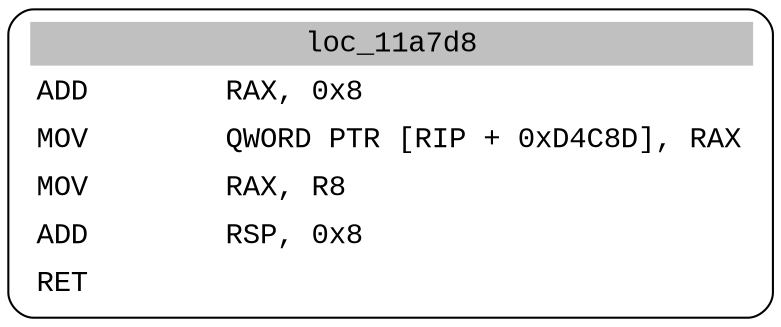 digraph asm_graph {
1941 [
shape="Mrecord" fontname="Courier New"label =<<table border="0" cellborder="0" cellpadding="3"><tr><td align="center" colspan="2" bgcolor="grey">loc_11a7d8</td></tr><tr><td align="left">ADD        RAX, 0x8</td></tr><tr><td align="left">MOV        QWORD PTR [RIP + 0xD4C8D], RAX</td></tr><tr><td align="left">MOV        RAX, R8</td></tr><tr><td align="left">ADD        RSP, 0x8</td></tr><tr><td align="left">RET        </td></tr></table>> ];
}